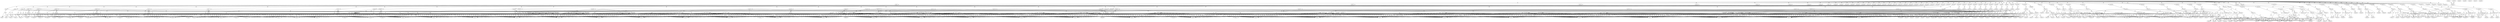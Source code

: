 digraph G {
  Line_0;
  Line_2;
  Line_3;
  Line_4;
  Line_4;
  Line_5;
  Line_6;
  Line_10;
  Line_11;
  Line_12;
  Line_12;
  Line_13;
  Line_14;
  Line_18;
  Line_19;
  Line_20;
  Line_20;
  Line_21;
  Line_22;
  Line_26;
  Line_27;
  Line_28;
  Line_29;
  Line_29;
  Line_30;
  Line_31;
  Line_35;
  Line_36;
  Line_37;
  Line_38;
  Line_38;
  Line_39;
  Line_40;
  Line_44;
  Line_45;
  Line_46;
  Line_47;
  Line_47;
  Line_48;
  Line_49;
  Line_53;
  Line_54;
  Line_55;
  Line_56;
  Line_56;
  Line_57;
  Line_58;
  Line_62;
  Line_63;
  Line_64;
  Line_65;
  Line_65;
  Line_66;
  Line_67;
  Line_71;
  Line_72;
  Line_73;
  Line_74;
  Line_74;
  Line_75;
  Line_76;
  Line_80;
  Line_81;
  Line_82;
  Line_83;
  Line_83;
  Line_84;
  Line_85;
  Line_89;
  Line_90;
  Line_91;
  Line_91;
  Line_92;
  Line_93;
  Line_97;
  Line_98;
  Line_99;
  Line_99;
  Line_100;
  Line_101;
  Line_105;
  Line_106;
  Line_107;
  Line_107;
  Line_108;
  Line_109;
  Line_113;
  Line_114;
  Line_115;
  Line_115;
  Line_116;
  Line_117;
  Line_121;
  Line_122;
  Line_123;
  Line_124;
  Line_125;
  Line_129;
  Line_130;
  Line_131;
  Line_131;
  Line_132;
  Line_133;
  Line_137;
  Line_138;
  Line_139;
  Line_139;
  Line_140;
  Line_141;
  Line_145;
  Line_146;
  Line_147;
  Line_147;
  Line_148;
  Line_149;
  Line_153;
  Line_154;
  Line_155;
  Line_156;
  Line_156;
  Line_157;
  Line_158;
  Line_162;
  Line_163;
  Line_164;
  Line_164;
  Line_165;
  Line_166;
  Line_170;
  Line_171;
  Line_172;
  Line_172;
  Line_173;
  Line_174;
  Line_178;
  Line_179;
  Line_180;
  Line_180;
  Line_181;
  Line_182;
  Line_183;
  Line_187;
  Line_188;
  Line_189;
  Line_189;
  Line_190;
  Line_191;
  Line_195;
  Line_196;
  Line_197;
  Line_197;
  Line_198;
  Line_200;
  Line_204;
  Line_205;
  Line_206;
  Line_206;
  Line_206;
  Line_207;
  Line_208;
  Line_212;
  Line_213;
  Line_214;
  Line_214;
  Line_214;
  Line_215;
  Line_216;
  Line_220;
  Line_221;
  Line_222;
  Line_222;
  Line_223;
  Line_224;
  Line_228;
  Line_229;
  Line_230;
  Line_230;
  Line_230;
  Line_231;
  Line_232;
  Line_236;
  Line_237;
  Line_238;
  Line_238;
  Line_238;
  Line_239;
  Line_241;
  Line_245;
  Line_246;
  Line_247;
  Line_248;
  Line_250;
  Line_254;
  Line_255;
  Line_256;
  Line_257;
  Line_257;
  Line_258;
  Line_260;
  Line_264;
  Line_265;
  Line_266;
  Line_266;
  Line_267;
  Line_267;
  Line_268;
  Line_269;
  Line_273;
  Line_274;
  Line_275;
  Line_275;
  Line_276;
  Line_276;
  Line_277;
  Line_278;
  Line_282;
  Line_283;
  Line_284;
  Line_284;
  Line_285;
  Line_286;
  Line_290;
  Line_291;
  Line_292;
  Line_292;
  Line_293;
  Line_294;
  Line_298;
  Line_299;
  Line_300;
  Line_300;
  Line_301;
  Line_302;
  Line_306;
  Line_307;
  Line_308;
  Line_309;
  Line_311;
  Line_315;
  Line_316;
  Line_317;
  Line_317;
  Line_318;
  Line_319;
  Line_323;
  Line_324;
  Line_325;
  Line_325;
  Line_326;
  Line_327;
  Line_331;
  Line_332;
  Line_333;
  Line_333;
  Line_334;
  Line_335;
  Line_339;
  Line_340;
  Line_341;
  Line_341;
  Line_342;
  Line_343;
  Line_347;
  Line_348;
  Line_349;
  Line_349;
  Line_350;
  Line_351;
  Line_355;
  Line_356;
  Line_357;
  Line_358;
  Line_360;
  Line_361;
  Line_365;
  Line_366;
  Line_367;
  Line_367;
  Line_368;
  Line_372;
  Line_373;
  Line_374;
  Line_374;
  Line_375;
  Line_376;
  Line_377;
  Line_381;
  Line_382;
  Line_383;
  Line_383;
  Line_384;
  Line_388;
  Line_389;
  Line_390;
  Line_391;
  Line_392;
  Line_396;
  Line_397;
  Line_398;
  Line_399;
  Line_400;
  Line_404;
  Line_405;
  Line_406;
  Line_407;
  Line_411;
  Line_412;
  Line_413;
  Line_414;
  Line_414;
  Line_415;
  Line_417;
  Line_421;
  Line_422;
  Line_423;
  Line_423;
  Line_424;
  Line_425;
  Line_429;
  Line_430;
  Line_431;
  Line_431;
  Line_432;
  Line_433;
  Line_437;
  Line_438;
  Line_439;
  Line_439;
  Line_440;
  Line_442;
  Line_446;
  Line_447;
  Line_448;
  Line_448;
  Line_449;
  Line_450;
  Line_454;
  Line_455;
  Line_456;
  Line_456;
  Line_457;
  Line_458;
  Line_462;
  Line_463;
  Line_464;
  Line_465;
  Line_465;
  Line_466;
  Line_470;
  Line_471;
  Line_472;
  Line_473;
  Line_477;
  Line_478;
  Line_479;
  Line_479;
  Line_480;
  Line_481;
  Line_485;
  Line_486;
  Line_487;
  Line_487;
  Line_488;
  Line_489;
  Line_493;
  Line_494;
  Line_495;
  Line_496;
  Line_497;
  Line_501;
  Line_502;
  Line_503;
  Line_504;
  Line_508;
  Line_509;
  Line_510;
  Line_510;
  Line_511;
  Line_512;
  Line_516;
  Line_517;
  Line_518;
  Line_520;
  Line_522;
  Line_526;
  Line_527;
  Line_528;
  Line_528;
  Line_529;
  Line_530;
  Line_534;
  Line_535;
  Line_536;
  Line_536;
  Line_537;
  Line_539;
  Line_543;
  Line_544;
  Line_545;
  Line_545;
  Line_545;
  Line_546;
  Line_547;
  Line_551;
  Line_552;
  Line_553;
  Line_553;
  Line_554;
  Line_555;
  Line_559;
  Line_560;
  Line_561;
  Line_561;
  Line_562;
  Line_563;
  Line_567;
  Line_568;
  Line_569;
  Line_569;
  Line_569;
  Line_570;
  Line_571;
  Line_575;
  Line_576;
  Line_577;
  Line_578;
  Line_578;
  Line_579;
  Line_580;
  Line_584;
  Line_585;
  Line_586;
  Line_586;
  Line_587;
  Line_589;
  Line_593;
  Line_594;
  Line_595;
  Line_595;
  Line_595;
  Line_596;
  Line_597;
  Line_601;
  Line_602;
  Line_603;
  Line_604;
  Line_604;
  Line_605;
  Line_606;
  Line_610;
  Line_611;
  Line_612;
  Line_612;
  Line_612;
  Line_613;
  Line_614;
  Line_618;
  Line_619;
  Line_620;
  Line_620;
  Line_621;
  Line_622;
  Line_626;
  Line_627;
  Line_628;
  Line_629;
  Line_630;
  Line_634;
  Line_635;
  Line_636;
  Line_636;
  Line_637;
  Line_639;
  Line_643;
  Line_644;
  Line_645;
  Line_645;
  Line_646;
  Line_647;
  Line_651;
  Line_652;
  Line_653;
  Line_653;
  Line_654;
  Line_655;
  Line_659;
  Line_660;
  Line_661;
  Line_661;
  Line_662;
  Line_663;
  Line_664;
  Line_664;
  Line_665;
  Line_669;
  Line_670;
  Line_671;
  Line_672;
  Line_673;
  Line_673;
  Line_674;
  Line_675;
  Line_679;
  Line_680;
  Line_681;
  Line_681;
  Line_682;
  Line_686;
  Line_687;
  Line_0 -> Line_2 [ label="CD" ];
  Line_2 -> Line_3 [ label="CD" ];
  Line_3 -> Line_4 [ label="CD" ];
  Line_4 -> Line_4 [ label="CD" ];
  Line_3 -> Line_5 [ label="CD" ];
  Line_4 -> Line_5 [ label="FD" ];
  Line_3 -> Line_6 [ label="CD" ];
  Line_4 -> Line_6 [ label="FD" ];
  Line_0 -> Line_10 [ label="CD" ];
  Line_10 -> Line_11 [ label="CD" ];
  Line_11 -> Line_12 [ label="CD" ];
  Line_12 -> Line_12 [ label="CD" ];
  Line_11 -> Line_13 [ label="CD" ];
  Line_12 -> Line_13 [ label="FD" ];
  Line_4 -> Line_13 [ label="FD" ];
  Line_11 -> Line_14 [ label="CD" ];
  Line_12 -> Line_14 [ label="FD" ];
  Line_0 -> Line_18 [ label="CD" ];
  Line_18 -> Line_19 [ label="CD" ];
  Line_19 -> Line_20 [ label="CD" ];
  Line_20 -> Line_20 [ label="CD" ];
  Line_19 -> Line_21 [ label="CD" ];
  Line_20 -> Line_21 [ label="FD" ];
  Line_12 -> Line_21 [ label="FD" ];
  Line_4 -> Line_21 [ label="FD" ];
  Line_19 -> Line_22 [ label="CD" ];
  Line_20 -> Line_22 [ label="FD" ];
  Line_0 -> Line_26 [ label="CD" ];
  Line_26 -> Line_27 [ label="CD" ];
  Line_27 -> Line_28 [ label="CD" ];
  Line_27 -> Line_29 [ label="CD" ];
  Line_29 -> Line_29 [ label="CD" ];
  Line_27 -> Line_30 [ label="CD" ];
  Line_29 -> Line_30 [ label="FD" ];
  Line_20 -> Line_30 [ label="FD" ];
  Line_12 -> Line_30 [ label="FD" ];
  Line_4 -> Line_30 [ label="FD" ];
  Line_27 -> Line_31 [ label="CD" ];
  Line_29 -> Line_31 [ label="FD" ];
  Line_0 -> Line_35 [ label="CD" ];
  Line_35 -> Line_36 [ label="CD" ];
  Line_36 -> Line_37 [ label="CD" ];
  Line_36 -> Line_38 [ label="CD" ];
  Line_38 -> Line_38 [ label="CD" ];
  Line_36 -> Line_39 [ label="CD" ];
  Line_38 -> Line_39 [ label="FD" ];
  Line_29 -> Line_39 [ label="FD" ];
  Line_20 -> Line_39 [ label="FD" ];
  Line_12 -> Line_39 [ label="FD" ];
  Line_4 -> Line_39 [ label="FD" ];
  Line_36 -> Line_40 [ label="CD" ];
  Line_38 -> Line_40 [ label="FD" ];
  Line_0 -> Line_44 [ label="CD" ];
  Line_44 -> Line_45 [ label="CD" ];
  Line_45 -> Line_46 [ label="CD" ];
  Line_45 -> Line_47 [ label="CD" ];
  Line_47 -> Line_47 [ label="CD" ];
  Line_45 -> Line_48 [ label="CD" ];
  Line_47 -> Line_48 [ label="FD" ];
  Line_38 -> Line_48 [ label="FD" ];
  Line_29 -> Line_48 [ label="FD" ];
  Line_20 -> Line_48 [ label="FD" ];
  Line_12 -> Line_48 [ label="FD" ];
  Line_4 -> Line_48 [ label="FD" ];
  Line_45 -> Line_49 [ label="CD" ];
  Line_47 -> Line_49 [ label="FD" ];
  Line_0 -> Line_53 [ label="CD" ];
  Line_53 -> Line_54 [ label="CD" ];
  Line_54 -> Line_55 [ label="CD" ];
  Line_54 -> Line_56 [ label="CD" ];
  Line_56 -> Line_56 [ label="CD" ];
  Line_54 -> Line_57 [ label="CD" ];
  Line_56 -> Line_57 [ label="FD" ];
  Line_47 -> Line_57 [ label="FD" ];
  Line_38 -> Line_57 [ label="FD" ];
  Line_29 -> Line_57 [ label="FD" ];
  Line_20 -> Line_57 [ label="FD" ];
  Line_12 -> Line_57 [ label="FD" ];
  Line_4 -> Line_57 [ label="FD" ];
  Line_54 -> Line_58 [ label="CD" ];
  Line_56 -> Line_58 [ label="FD" ];
  Line_0 -> Line_62 [ label="CD" ];
  Line_62 -> Line_63 [ label="CD" ];
  Line_63 -> Line_64 [ label="CD" ];
  Line_63 -> Line_65 [ label="CD" ];
  Line_65 -> Line_65 [ label="CD" ];
  Line_63 -> Line_66 [ label="CD" ];
  Line_65 -> Line_66 [ label="FD" ];
  Line_56 -> Line_66 [ label="FD" ];
  Line_47 -> Line_66 [ label="FD" ];
  Line_38 -> Line_66 [ label="FD" ];
  Line_29 -> Line_66 [ label="FD" ];
  Line_20 -> Line_66 [ label="FD" ];
  Line_12 -> Line_66 [ label="FD" ];
  Line_4 -> Line_66 [ label="FD" ];
  Line_63 -> Line_67 [ label="CD" ];
  Line_65 -> Line_67 [ label="FD" ];
  Line_0 -> Line_71 [ label="CD" ];
  Line_71 -> Line_72 [ label="CD" ];
  Line_72 -> Line_73 [ label="CD" ];
  Line_72 -> Line_74 [ label="CD" ];
  Line_74 -> Line_74 [ label="CD" ];
  Line_72 -> Line_75 [ label="CD" ];
  Line_74 -> Line_75 [ label="FD" ];
  Line_65 -> Line_75 [ label="FD" ];
  Line_56 -> Line_75 [ label="FD" ];
  Line_47 -> Line_75 [ label="FD" ];
  Line_38 -> Line_75 [ label="FD" ];
  Line_29 -> Line_75 [ label="FD" ];
  Line_20 -> Line_75 [ label="FD" ];
  Line_12 -> Line_75 [ label="FD" ];
  Line_4 -> Line_75 [ label="FD" ];
  Line_72 -> Line_76 [ label="CD" ];
  Line_74 -> Line_76 [ label="FD" ];
  Line_0 -> Line_80 [ label="CD" ];
  Line_80 -> Line_81 [ label="CD" ];
  Line_81 -> Line_82 [ label="CD" ];
  Line_81 -> Line_83 [ label="CD" ];
  Line_83 -> Line_83 [ label="CD" ];
  Line_81 -> Line_84 [ label="CD" ];
  Line_83 -> Line_84 [ label="FD" ];
  Line_74 -> Line_84 [ label="FD" ];
  Line_65 -> Line_84 [ label="FD" ];
  Line_56 -> Line_84 [ label="FD" ];
  Line_47 -> Line_84 [ label="FD" ];
  Line_38 -> Line_84 [ label="FD" ];
  Line_29 -> Line_84 [ label="FD" ];
  Line_20 -> Line_84 [ label="FD" ];
  Line_12 -> Line_84 [ label="FD" ];
  Line_4 -> Line_84 [ label="FD" ];
  Line_81 -> Line_85 [ label="CD" ];
  Line_83 -> Line_85 [ label="FD" ];
  Line_0 -> Line_89 [ label="CD" ];
  Line_89 -> Line_90 [ label="CD" ];
  Line_90 -> Line_91 [ label="CD" ];
  Line_91 -> Line_91 [ label="CD" ];
  Line_90 -> Line_92 [ label="CD" ];
  Line_91 -> Line_92 [ label="FD" ];
  Line_83 -> Line_92 [ label="FD" ];
  Line_74 -> Line_92 [ label="FD" ];
  Line_65 -> Line_92 [ label="FD" ];
  Line_56 -> Line_92 [ label="FD" ];
  Line_47 -> Line_92 [ label="FD" ];
  Line_38 -> Line_92 [ label="FD" ];
  Line_29 -> Line_92 [ label="FD" ];
  Line_20 -> Line_92 [ label="FD" ];
  Line_12 -> Line_92 [ label="FD" ];
  Line_4 -> Line_92 [ label="FD" ];
  Line_90 -> Line_93 [ label="CD" ];
  Line_91 -> Line_93 [ label="FD" ];
  Line_0 -> Line_97 [ label="CD" ];
  Line_97 -> Line_98 [ label="CD" ];
  Line_98 -> Line_99 [ label="CD" ];
  Line_99 -> Line_99 [ label="CD" ];
  Line_98 -> Line_100 [ label="CD" ];
  Line_99 -> Line_100 [ label="FD" ];
  Line_91 -> Line_100 [ label="FD" ];
  Line_83 -> Line_100 [ label="FD" ];
  Line_74 -> Line_100 [ label="FD" ];
  Line_65 -> Line_100 [ label="FD" ];
  Line_56 -> Line_100 [ label="FD" ];
  Line_47 -> Line_100 [ label="FD" ];
  Line_38 -> Line_100 [ label="FD" ];
  Line_29 -> Line_100 [ label="FD" ];
  Line_20 -> Line_100 [ label="FD" ];
  Line_12 -> Line_100 [ label="FD" ];
  Line_4 -> Line_100 [ label="FD" ];
  Line_98 -> Line_101 [ label="CD" ];
  Line_99 -> Line_101 [ label="FD" ];
  Line_0 -> Line_105 [ label="CD" ];
  Line_105 -> Line_106 [ label="CD" ];
  Line_106 -> Line_107 [ label="CD" ];
  Line_107 -> Line_107 [ label="CD" ];
  Line_106 -> Line_108 [ label="CD" ];
  Line_107 -> Line_108 [ label="FD" ];
  Line_99 -> Line_108 [ label="FD" ];
  Line_91 -> Line_108 [ label="FD" ];
  Line_83 -> Line_108 [ label="FD" ];
  Line_74 -> Line_108 [ label="FD" ];
  Line_65 -> Line_108 [ label="FD" ];
  Line_56 -> Line_108 [ label="FD" ];
  Line_47 -> Line_108 [ label="FD" ];
  Line_38 -> Line_108 [ label="FD" ];
  Line_29 -> Line_108 [ label="FD" ];
  Line_20 -> Line_108 [ label="FD" ];
  Line_12 -> Line_108 [ label="FD" ];
  Line_4 -> Line_108 [ label="FD" ];
  Line_106 -> Line_109 [ label="CD" ];
  Line_107 -> Line_109 [ label="FD" ];
  Line_0 -> Line_113 [ label="CD" ];
  Line_113 -> Line_114 [ label="CD" ];
  Line_114 -> Line_115 [ label="CD" ];
  Line_115 -> Line_115 [ label="CD" ];
  Line_114 -> Line_116 [ label="CD" ];
  Line_115 -> Line_116 [ label="FD" ];
  Line_107 -> Line_116 [ label="FD" ];
  Line_99 -> Line_116 [ label="FD" ];
  Line_91 -> Line_116 [ label="FD" ];
  Line_83 -> Line_116 [ label="FD" ];
  Line_74 -> Line_116 [ label="FD" ];
  Line_65 -> Line_116 [ label="FD" ];
  Line_56 -> Line_116 [ label="FD" ];
  Line_47 -> Line_116 [ label="FD" ];
  Line_38 -> Line_116 [ label="FD" ];
  Line_29 -> Line_116 [ label="FD" ];
  Line_20 -> Line_116 [ label="FD" ];
  Line_114 -> Line_117 [ label="CD" ];
  Line_115 -> Line_117 [ label="FD" ];
  Line_0 -> Line_121 [ label="CD" ];
  Line_121 -> Line_122 [ label="CD" ];
  Line_122 -> Line_123 [ label="CD" ];
  Line_122 -> Line_124 [ label="CD" ];
  Line_122 -> Line_125 [ label="CD" ];
  Line_0 -> Line_129 [ label="CD" ];
  Line_129 -> Line_130 [ label="CD" ];
  Line_130 -> Line_131 [ label="CD" ];
  Line_131 -> Line_131 [ label="CD" ];
  Line_130 -> Line_132 [ label="CD" ];
  Line_131 -> Line_132 [ label="FD" ];
  Line_130 -> Line_133 [ label="CD" ];
  Line_131 -> Line_133 [ label="FD" ];
  Line_0 -> Line_137 [ label="CD" ];
  Line_137 -> Line_138 [ label="CD" ];
  Line_138 -> Line_139 [ label="CD" ];
  Line_139 -> Line_139 [ label="CD" ];
  Line_138 -> Line_140 [ label="CD" ];
  Line_139 -> Line_140 [ label="FD" ];
  Line_115 -> Line_140 [ label="FD" ];
  Line_107 -> Line_140 [ label="FD" ];
  Line_99 -> Line_140 [ label="FD" ];
  Line_91 -> Line_140 [ label="FD" ];
  Line_83 -> Line_140 [ label="FD" ];
  Line_74 -> Line_140 [ label="FD" ];
  Line_65 -> Line_140 [ label="FD" ];
  Line_56 -> Line_140 [ label="FD" ];
  Line_47 -> Line_140 [ label="FD" ];
  Line_38 -> Line_140 [ label="FD" ];
  Line_29 -> Line_140 [ label="FD" ];
  Line_20 -> Line_140 [ label="FD" ];
  Line_12 -> Line_140 [ label="FD" ];
  Line_4 -> Line_140 [ label="FD" ];
  Line_138 -> Line_141 [ label="CD" ];
  Line_139 -> Line_141 [ label="FD" ];
  Line_0 -> Line_145 [ label="CD" ];
  Line_145 -> Line_146 [ label="CD" ];
  Line_146 -> Line_147 [ label="CD" ];
  Line_147 -> Line_147 [ label="CD" ];
  Line_146 -> Line_148 [ label="CD" ];
  Line_147 -> Line_148 [ label="FD" ];
  Line_146 -> Line_149 [ label="CD" ];
  Line_147 -> Line_149 [ label="FD" ];
  Line_0 -> Line_153 [ label="CD" ];
  Line_153 -> Line_154 [ label="CD" ];
  Line_154 -> Line_155 [ label="CD" ];
  Line_154 -> Line_156 [ label="CD" ];
  Line_156 -> Line_156 [ label="CD" ];
  Line_154 -> Line_157 [ label="CD" ];
  Line_156 -> Line_157 [ label="FD" ];
  Line_139 -> Line_157 [ label="FD" ];
  Line_115 -> Line_157 [ label="FD" ];
  Line_107 -> Line_157 [ label="FD" ];
  Line_99 -> Line_157 [ label="FD" ];
  Line_91 -> Line_157 [ label="FD" ];
  Line_83 -> Line_157 [ label="FD" ];
  Line_74 -> Line_157 [ label="FD" ];
  Line_65 -> Line_157 [ label="FD" ];
  Line_56 -> Line_157 [ label="FD" ];
  Line_47 -> Line_157 [ label="FD" ];
  Line_38 -> Line_157 [ label="FD" ];
  Line_29 -> Line_157 [ label="FD" ];
  Line_20 -> Line_157 [ label="FD" ];
  Line_12 -> Line_157 [ label="FD" ];
  Line_4 -> Line_157 [ label="FD" ];
  Line_154 -> Line_158 [ label="CD" ];
  Line_156 -> Line_158 [ label="FD" ];
  Line_0 -> Line_162 [ label="CD" ];
  Line_162 -> Line_163 [ label="CD" ];
  Line_163 -> Line_164 [ label="CD" ];
  Line_164 -> Line_164 [ label="CD" ];
  Line_163 -> Line_165 [ label="CD" ];
  Line_164 -> Line_165 [ label="FD" ];
  Line_147 -> Line_165 [ label="FD" ];
  Line_163 -> Line_166 [ label="CD" ];
  Line_164 -> Line_166 [ label="FD" ];
  Line_0 -> Line_170 [ label="CD" ];
  Line_170 -> Line_171 [ label="CD" ];
  Line_171 -> Line_172 [ label="CD" ];
  Line_172 -> Line_172 [ label="CD" ];
  Line_171 -> Line_173 [ label="CD" ];
  Line_172 -> Line_173 [ label="FD" ];
  Line_164 -> Line_173 [ label="FD" ];
  Line_171 -> Line_174 [ label="CD" ];
  Line_172 -> Line_174 [ label="FD" ];
  Line_0 -> Line_178 [ label="CD" ];
  Line_178 -> Line_179 [ label="CD" ];
  Line_179 -> Line_180 [ label="CD" ];
  Line_180 -> Line_180 [ label="CD" ];
  Line_179 -> Line_181 [ label="CD" ];
  Line_180 -> Line_181 [ label="FD" ];
  Line_131 -> Line_181 [ label="FD" ];
  Line_179 -> Line_182 [ label="CD" ];
  Line_180 -> Line_182 [ label="FD" ];
  Line_131 -> Line_182 [ label="FD" ];
  Line_179 -> Line_183 [ label="CD" ];
  Line_180 -> Line_183 [ label="FD" ];
  Line_0 -> Line_187 [ label="CD" ];
  Line_187 -> Line_188 [ label="CD" ];
  Line_188 -> Line_189 [ label="CD" ];
  Line_189 -> Line_189 [ label="CD" ];
  Line_188 -> Line_190 [ label="CD" ];
  Line_189 -> Line_190 [ label="FD" ];
  Line_188 -> Line_191 [ label="CD" ];
  Line_189 -> Line_191 [ label="FD" ];
  Line_0 -> Line_195 [ label="CD" ];
  Line_195 -> Line_196 [ label="CD" ];
  Line_196 -> Line_197 [ label="CD" ];
  Line_197 -> Line_197 [ label="CD" ];
  Line_196 -> Line_198 [ label="CD" ];
  Line_197 -> Line_198 [ label="FD" ];
  Line_189 -> Line_198 [ label="FD" ];
  Line_196 -> Line_200 [ label="CD" ];
  Line_197 -> Line_200 [ label="FD" ];
  Line_0 -> Line_204 [ label="CD" ];
  Line_204 -> Line_205 [ label="CD" ];
  Line_205 -> Line_206 [ label="CD" ];
  Line_206 -> Line_206 [ label="CD" ];
  Line_205 -> Line_207 [ label="CD" ];
  Line_206 -> Line_207 [ label="FD" ];
  Line_180 -> Line_207 [ label="FD" ];
  Line_131 -> Line_207 [ label="FD" ];
  Line_205 -> Line_208 [ label="CD" ];
  Line_206 -> Line_208 [ label="FD" ];
  Line_0 -> Line_212 [ label="CD" ];
  Line_212 -> Line_213 [ label="CD" ];
  Line_213 -> Line_214 [ label="CD" ];
  Line_214 -> Line_214 [ label="CD" ];
  Line_213 -> Line_215 [ label="CD" ];
  Line_214 -> Line_215 [ label="FD" ];
  Line_206 -> Line_215 [ label="FD" ];
  Line_180 -> Line_215 [ label="FD" ];
  Line_131 -> Line_215 [ label="FD" ];
  Line_213 -> Line_216 [ label="CD" ];
  Line_214 -> Line_216 [ label="FD" ];
  Line_0 -> Line_220 [ label="CD" ];
  Line_220 -> Line_221 [ label="CD" ];
  Line_221 -> Line_222 [ label="CD" ];
  Line_222 -> Line_222 [ label="CD" ];
  Line_221 -> Line_223 [ label="CD" ];
  Line_222 -> Line_223 [ label="FD" ];
  Line_156 -> Line_223 [ label="FD" ];
  Line_139 -> Line_223 [ label="FD" ];
  Line_115 -> Line_223 [ label="FD" ];
  Line_107 -> Line_223 [ label="FD" ];
  Line_99 -> Line_223 [ label="FD" ];
  Line_91 -> Line_223 [ label="FD" ];
  Line_83 -> Line_223 [ label="FD" ];
  Line_74 -> Line_223 [ label="FD" ];
  Line_65 -> Line_223 [ label="FD" ];
  Line_56 -> Line_223 [ label="FD" ];
  Line_47 -> Line_223 [ label="FD" ];
  Line_38 -> Line_223 [ label="FD" ];
  Line_29 -> Line_223 [ label="FD" ];
  Line_20 -> Line_223 [ label="FD" ];
  Line_12 -> Line_223 [ label="FD" ];
  Line_4 -> Line_223 [ label="FD" ];
  Line_221 -> Line_224 [ label="CD" ];
  Line_222 -> Line_224 [ label="FD" ];
  Line_0 -> Line_228 [ label="CD" ];
  Line_228 -> Line_229 [ label="CD" ];
  Line_229 -> Line_230 [ label="CD" ];
  Line_230 -> Line_230 [ label="CD" ];
  Line_229 -> Line_231 [ label="CD" ];
  Line_230 -> Line_231 [ label="FD" ];
  Line_172 -> Line_231 [ label="FD" ];
  Line_164 -> Line_231 [ label="FD" ];
  Line_147 -> Line_231 [ label="FD" ];
  Line_229 -> Line_232 [ label="CD" ];
  Line_230 -> Line_232 [ label="FD" ];
  Line_0 -> Line_236 [ label="CD" ];
  Line_236 -> Line_237 [ label="CD" ];
  Line_237 -> Line_238 [ label="CD" ];
  Line_238 -> Line_238 [ label="CD" ];
  Line_238 -> Line_238 [ label="CD" ];
  Line_238 -> Line_238 [ label="CD" ];
  Line_238 -> Line_238 [ label="FD" ];
  Line_238 -> Line_239 [ label="CD" ];
  Line_222 -> Line_239 [ label="FD" ];
  Line_156 -> Line_239 [ label="FD" ];
  Line_139 -> Line_239 [ label="FD" ];
  Line_115 -> Line_239 [ label="FD" ];
  Line_107 -> Line_239 [ label="FD" ];
  Line_99 -> Line_239 [ label="FD" ];
  Line_91 -> Line_239 [ label="FD" ];
  Line_83 -> Line_239 [ label="FD" ];
  Line_74 -> Line_239 [ label="FD" ];
  Line_65 -> Line_239 [ label="FD" ];
  Line_56 -> Line_239 [ label="FD" ];
  Line_47 -> Line_239 [ label="FD" ];
  Line_38 -> Line_239 [ label="FD" ];
  Line_29 -> Line_239 [ label="FD" ];
  Line_20 -> Line_239 [ label="FD" ];
  Line_12 -> Line_239 [ label="FD" ];
  Line_4 -> Line_239 [ label="FD" ];
  Line_237 -> Line_241 [ label="CD" ];
  Line_0 -> Line_245 [ label="CD" ];
  Line_245 -> Line_246 [ label="CD" ];
  Line_230 -> Line_248 [ label="FD" ];
  Line_172 -> Line_248 [ label="FD" ];
  Line_164 -> Line_248 [ label="FD" ];
  Line_147 -> Line_248 [ label="FD" ];
  Line_246 -> Line_250 [ label="CD" ];
  Line_0 -> Line_254 [ label="CD" ];
  Line_254 -> Line_255 [ label="CD" ];
  Line_256 -> Line_257 [ label="FD" ];
  Line_247 -> Line_257 [ label="FD" ];
  Line_230 -> Line_258 [ label="FD" ];
  Line_172 -> Line_258 [ label="FD" ];
  Line_164 -> Line_258 [ label="FD" ];
  Line_147 -> Line_258 [ label="FD" ];
  Line_255 -> Line_260 [ label="CD" ];
  Line_0 -> Line_264 [ label="CD" ];
  Line_264 -> Line_265 [ label="CD" ];
  Line_265 -> Line_266 [ label="CD" ];
  Line_266 -> Line_266 [ label="CD" ];
  Line_265 -> Line_267 [ label="CD" ];
  Line_267 -> Line_267 [ label="CD" ];
  Line_266 -> Line_267 [ label="FD" ];
  Line_265 -> Line_268 [ label="CD" ];
  Line_267 -> Line_268 [ label="FD" ];
  Line_230 -> Line_268 [ label="FD" ];
  Line_172 -> Line_268 [ label="FD" ];
  Line_164 -> Line_268 [ label="FD" ];
  Line_147 -> Line_268 [ label="FD" ];
  Line_265 -> Line_269 [ label="CD" ];
  Line_267 -> Line_269 [ label="FD" ];
  Line_0 -> Line_273 [ label="CD" ];
  Line_273 -> Line_274 [ label="CD" ];
  Line_274 -> Line_275 [ label="CD" ];
  Line_275 -> Line_275 [ label="CD" ];
  Line_274 -> Line_276 [ label="CD" ];
  Line_276 -> Line_276 [ label="CD" ];
  Line_275 -> Line_276 [ label="FD" ];
  Line_274 -> Line_277 [ label="CD" ];
  Line_276 -> Line_277 [ label="FD" ];
  Line_267 -> Line_277 [ label="FD" ];
  Line_230 -> Line_277 [ label="FD" ];
  Line_172 -> Line_277 [ label="FD" ];
  Line_164 -> Line_277 [ label="FD" ];
  Line_147 -> Line_277 [ label="FD" ];
  Line_274 -> Line_278 [ label="CD" ];
  Line_276 -> Line_278 [ label="FD" ];
  Line_0 -> Line_282 [ label="CD" ];
  Line_282 -> Line_283 [ label="CD" ];
  Line_283 -> Line_284 [ label="CD" ];
  Line_284 -> Line_284 [ label="CD" ];
  Line_283 -> Line_285 [ label="CD" ];
  Line_284 -> Line_285 [ label="FD" ];
  Line_222 -> Line_285 [ label="FD" ];
  Line_156 -> Line_285 [ label="FD" ];
  Line_139 -> Line_285 [ label="FD" ];
  Line_115 -> Line_285 [ label="FD" ];
  Line_107 -> Line_285 [ label="FD" ];
  Line_99 -> Line_285 [ label="FD" ];
  Line_91 -> Line_285 [ label="FD" ];
  Line_83 -> Line_285 [ label="FD" ];
  Line_74 -> Line_285 [ label="FD" ];
  Line_65 -> Line_285 [ label="FD" ];
  Line_56 -> Line_285 [ label="FD" ];
  Line_47 -> Line_285 [ label="FD" ];
  Line_38 -> Line_285 [ label="FD" ];
  Line_29 -> Line_285 [ label="FD" ];
  Line_20 -> Line_285 [ label="FD" ];
  Line_12 -> Line_285 [ label="FD" ];
  Line_4 -> Line_285 [ label="FD" ];
  Line_283 -> Line_286 [ label="CD" ];
  Line_284 -> Line_286 [ label="FD" ];
  Line_0 -> Line_290 [ label="CD" ];
  Line_290 -> Line_291 [ label="CD" ];
  Line_291 -> Line_292 [ label="CD" ];
  Line_292 -> Line_292 [ label="CD" ];
  Line_291 -> Line_293 [ label="CD" ];
  Line_292 -> Line_293 [ label="FD" ];
  Line_284 -> Line_293 [ label="FD" ];
  Line_222 -> Line_293 [ label="FD" ];
  Line_156 -> Line_293 [ label="FD" ];
  Line_139 -> Line_293 [ label="FD" ];
  Line_115 -> Line_293 [ label="FD" ];
  Line_107 -> Line_293 [ label="FD" ];
  Line_99 -> Line_293 [ label="FD" ];
  Line_91 -> Line_293 [ label="FD" ];
  Line_83 -> Line_293 [ label="FD" ];
  Line_74 -> Line_293 [ label="FD" ];
  Line_65 -> Line_293 [ label="FD" ];
  Line_56 -> Line_293 [ label="FD" ];
  Line_47 -> Line_293 [ label="FD" ];
  Line_38 -> Line_293 [ label="FD" ];
  Line_29 -> Line_293 [ label="FD" ];
  Line_20 -> Line_293 [ label="FD" ];
  Line_12 -> Line_293 [ label="FD" ];
  Line_4 -> Line_293 [ label="FD" ];
  Line_291 -> Line_294 [ label="CD" ];
  Line_292 -> Line_294 [ label="FD" ];
  Line_0 -> Line_298 [ label="CD" ];
  Line_298 -> Line_299 [ label="CD" ];
  Line_299 -> Line_300 [ label="CD" ];
  Line_300 -> Line_300 [ label="CD" ];
  Line_299 -> Line_301 [ label="CD" ];
  Line_300 -> Line_301 [ label="FD" ];
  Line_214 -> Line_301 [ label="FD" ];
  Line_206 -> Line_301 [ label="FD" ];
  Line_180 -> Line_301 [ label="FD" ];
  Line_131 -> Line_301 [ label="FD" ];
  Line_299 -> Line_302 [ label="CD" ];
  Line_300 -> Line_302 [ label="FD" ];
  Line_0 -> Line_306 [ label="CD" ];
  Line_306 -> Line_307 [ label="CD" ];
  Line_307 -> Line_308 [ label="CD" ];
  Line_308 -> Line_309 [ label="CD" ];
  Line_276 -> Line_309 [ label="FD" ];
  Line_267 -> Line_309 [ label="FD" ];
  Line_230 -> Line_309 [ label="FD" ];
  Line_172 -> Line_309 [ label="FD" ];
  Line_164 -> Line_309 [ label="FD" ];
  Line_147 -> Line_309 [ label="FD" ];
  Line_307 -> Line_311 [ label="CD" ];
  Line_0 -> Line_315 [ label="CD" ];
  Line_315 -> Line_316 [ label="CD" ];
  Line_316 -> Line_317 [ label="CD" ];
  Line_317 -> Line_317 [ label="CD" ];
  Line_316 -> Line_318 [ label="CD" ];
  Line_317 -> Line_318 [ label="FD" ];
  Line_300 -> Line_318 [ label="FD" ];
  Line_214 -> Line_318 [ label="FD" ];
  Line_206 -> Line_318 [ label="FD" ];
  Line_180 -> Line_318 [ label="FD" ];
  Line_131 -> Line_318 [ label="FD" ];
  Line_316 -> Line_319 [ label="CD" ];
  Line_317 -> Line_319 [ label="FD" ];
  Line_0 -> Line_323 [ label="CD" ];
  Line_323 -> Line_324 [ label="CD" ];
  Line_324 -> Line_325 [ label="CD" ];
  Line_325 -> Line_325 [ label="CD" ];
  Line_324 -> Line_326 [ label="CD" ];
  Line_325 -> Line_326 [ label="FD" ];
  Line_317 -> Line_326 [ label="FD" ];
  Line_300 -> Line_326 [ label="FD" ];
  Line_214 -> Line_326 [ label="FD" ];
  Line_206 -> Line_326 [ label="FD" ];
  Line_180 -> Line_326 [ label="FD" ];
  Line_131 -> Line_326 [ label="FD" ];
  Line_324 -> Line_327 [ label="CD" ];
  Line_325 -> Line_327 [ label="FD" ];
  Line_0 -> Line_331 [ label="CD" ];
  Line_331 -> Line_332 [ label="CD" ];
  Line_332 -> Line_333 [ label="CD" ];
  Line_333 -> Line_333 [ label="CD" ];
  Line_332 -> Line_334 [ label="CD" ];
  Line_333 -> Line_334 [ label="FD" ];
  Line_292 -> Line_334 [ label="FD" ];
  Line_284 -> Line_334 [ label="FD" ];
  Line_222 -> Line_334 [ label="FD" ];
  Line_156 -> Line_334 [ label="FD" ];
  Line_139 -> Line_334 [ label="FD" ];
  Line_115 -> Line_334 [ label="FD" ];
  Line_107 -> Line_334 [ label="FD" ];
  Line_99 -> Line_334 [ label="FD" ];
  Line_91 -> Line_334 [ label="FD" ];
  Line_83 -> Line_334 [ label="FD" ];
  Line_74 -> Line_334 [ label="FD" ];
  Line_65 -> Line_334 [ label="FD" ];
  Line_56 -> Line_334 [ label="FD" ];
  Line_47 -> Line_334 [ label="FD" ];
  Line_38 -> Line_334 [ label="FD" ];
  Line_29 -> Line_334 [ label="FD" ];
  Line_20 -> Line_334 [ label="FD" ];
  Line_12 -> Line_334 [ label="FD" ];
  Line_4 -> Line_334 [ label="FD" ];
  Line_332 -> Line_335 [ label="CD" ];
  Line_333 -> Line_335 [ label="FD" ];
  Line_0 -> Line_339 [ label="CD" ];
  Line_339 -> Line_340 [ label="CD" ];
  Line_340 -> Line_341 [ label="CD" ];
  Line_341 -> Line_341 [ label="CD" ];
  Line_340 -> Line_342 [ label="CD" ];
  Line_341 -> Line_342 [ label="FD" ];
  Line_340 -> Line_343 [ label="CD" ];
  Line_341 -> Line_343 [ label="FD" ];
  Line_0 -> Line_347 [ label="CD" ];
  Line_347 -> Line_348 [ label="CD" ];
  Line_348 -> Line_349 [ label="CD" ];
  Line_349 -> Line_349 [ label="CD" ];
  Line_348 -> Line_350 [ label="CD" ];
  Line_349 -> Line_350 [ label="FD" ];
  Line_325 -> Line_350 [ label="FD" ];
  Line_317 -> Line_350 [ label="FD" ];
  Line_300 -> Line_350 [ label="FD" ];
  Line_214 -> Line_350 [ label="FD" ];
  Line_206 -> Line_350 [ label="FD" ];
  Line_180 -> Line_350 [ label="FD" ];
  Line_131 -> Line_350 [ label="FD" ];
  Line_348 -> Line_351 [ label="CD" ];
  Line_349 -> Line_351 [ label="FD" ];
  Line_0 -> Line_355 [ label="CD" ];
  Line_355 -> Line_356 [ label="CD" ];
  Line_356 -> Line_357 [ label="CD" ];
  Line_357 -> Line_358 [ label="CD" ];
  Line_356 -> Line_360 [ label="CD" ];
  Line_333 -> Line_360 [ label="FD" ];
  Line_292 -> Line_360 [ label="FD" ];
  Line_284 -> Line_360 [ label="FD" ];
  Line_222 -> Line_360 [ label="FD" ];
  Line_156 -> Line_360 [ label="FD" ];
  Line_139 -> Line_360 [ label="FD" ];
  Line_356 -> Line_361 [ label="CD" ];
  Line_0 -> Line_365 [ label="CD" ];
  Line_365 -> Line_366 [ label="CD" ];
  Line_366 -> Line_367 [ label="CD" ];
  Line_333 -> Line_367 [ label="FD" ];
  Line_292 -> Line_367 [ label="FD" ];
  Line_284 -> Line_367 [ label="FD" ];
  Line_222 -> Line_367 [ label="FD" ];
  Line_156 -> Line_367 [ label="FD" ];
  Line_139 -> Line_367 [ label="FD" ];
  Line_115 -> Line_367 [ label="FD" ];
  Line_107 -> Line_367 [ label="FD" ];
  Line_99 -> Line_367 [ label="FD" ];
  Line_91 -> Line_367 [ label="FD" ];
  Line_83 -> Line_367 [ label="FD" ];
  Line_74 -> Line_367 [ label="FD" ];
  Line_65 -> Line_367 [ label="FD" ];
  Line_56 -> Line_367 [ label="FD" ];
  Line_47 -> Line_367 [ label="FD" ];
  Line_38 -> Line_367 [ label="FD" ];
  Line_29 -> Line_367 [ label="FD" ];
  Line_20 -> Line_367 [ label="FD" ];
  Line_12 -> Line_367 [ label="FD" ];
  Line_4 -> Line_367 [ label="FD" ];
  Line_366 -> Line_368 [ label="CD" ];
  Line_0 -> Line_372 [ label="CD" ];
  Line_372 -> Line_373 [ label="CD" ];
  Line_373 -> Line_374 [ label="CD" ];
  Line_374 -> Line_374 [ label="CD" ];
  Line_373 -> Line_375 [ label="CD" ];
  Line_374 -> Line_375 [ label="FD" ];
  Line_333 -> Line_375 [ label="FD" ];
  Line_292 -> Line_375 [ label="FD" ];
  Line_284 -> Line_375 [ label="FD" ];
  Line_222 -> Line_375 [ label="FD" ];
  Line_156 -> Line_375 [ label="FD" ];
  Line_139 -> Line_375 [ label="FD" ];
  Line_115 -> Line_375 [ label="FD" ];
  Line_107 -> Line_375 [ label="FD" ];
  Line_99 -> Line_375 [ label="FD" ];
  Line_91 -> Line_375 [ label="FD" ];
  Line_83 -> Line_375 [ label="FD" ];
  Line_74 -> Line_375 [ label="FD" ];
  Line_65 -> Line_375 [ label="FD" ];
  Line_56 -> Line_375 [ label="FD" ];
  Line_47 -> Line_375 [ label="FD" ];
  Line_38 -> Line_375 [ label="FD" ];
  Line_29 -> Line_375 [ label="FD" ];
  Line_20 -> Line_375 [ label="FD" ];
  Line_12 -> Line_375 [ label="FD" ];
  Line_4 -> Line_375 [ label="FD" ];
  Line_373 -> Line_376 [ label="CD" ];
  Line_374 -> Line_376 [ label="FD" ];
  Line_333 -> Line_376 [ label="FD" ];
  Line_292 -> Line_376 [ label="FD" ];
  Line_284 -> Line_376 [ label="FD" ];
  Line_222 -> Line_376 [ label="FD" ];
  Line_156 -> Line_376 [ label="FD" ];
  Line_139 -> Line_376 [ label="FD" ];
  Line_115 -> Line_376 [ label="FD" ];
  Line_107 -> Line_376 [ label="FD" ];
  Line_99 -> Line_376 [ label="FD" ];
  Line_91 -> Line_376 [ label="FD" ];
  Line_83 -> Line_376 [ label="FD" ];
  Line_74 -> Line_376 [ label="FD" ];
  Line_65 -> Line_376 [ label="FD" ];
  Line_56 -> Line_376 [ label="FD" ];
  Line_47 -> Line_376 [ label="FD" ];
  Line_38 -> Line_376 [ label="FD" ];
  Line_29 -> Line_376 [ label="FD" ];
  Line_20 -> Line_376 [ label="FD" ];
  Line_12 -> Line_376 [ label="FD" ];
  Line_4 -> Line_376 [ label="FD" ];
  Line_373 -> Line_377 [ label="CD" ];
  Line_374 -> Line_377 [ label="FD" ];
  Line_0 -> Line_381 [ label="CD" ];
  Line_381 -> Line_382 [ label="CD" ];
  Line_382 -> Line_383 [ label="CD" ];
  Line_374 -> Line_383 [ label="FD" ];
  Line_333 -> Line_383 [ label="FD" ];
  Line_292 -> Line_383 [ label="FD" ];
  Line_284 -> Line_383 [ label="FD" ];
  Line_222 -> Line_383 [ label="FD" ];
  Line_156 -> Line_383 [ label="FD" ];
  Line_139 -> Line_383 [ label="FD" ];
  Line_115 -> Line_383 [ label="FD" ];
  Line_107 -> Line_383 [ label="FD" ];
  Line_99 -> Line_383 [ label="FD" ];
  Line_91 -> Line_383 [ label="FD" ];
  Line_83 -> Line_383 [ label="FD" ];
  Line_74 -> Line_383 [ label="FD" ];
  Line_65 -> Line_383 [ label="FD" ];
  Line_56 -> Line_383 [ label="FD" ];
  Line_47 -> Line_383 [ label="FD" ];
  Line_38 -> Line_383 [ label="FD" ];
  Line_29 -> Line_383 [ label="FD" ];
  Line_20 -> Line_383 [ label="FD" ];
  Line_12 -> Line_383 [ label="FD" ];
  Line_4 -> Line_383 [ label="FD" ];
  Line_382 -> Line_384 [ label="CD" ];
  Line_0 -> Line_388 [ label="CD" ];
  Line_388 -> Line_389 [ label="CD" ];
  Line_389 -> Line_390 [ label="CD" ];
  Line_374 -> Line_390 [ label="FD" ];
  Line_333 -> Line_390 [ label="FD" ];
  Line_292 -> Line_390 [ label="FD" ];
  Line_284 -> Line_390 [ label="FD" ];
  Line_222 -> Line_390 [ label="FD" ];
  Line_156 -> Line_390 [ label="FD" ];
  Line_139 -> Line_390 [ label="FD" ];
  Line_115 -> Line_390 [ label="FD" ];
  Line_107 -> Line_390 [ label="FD" ];
  Line_99 -> Line_390 [ label="FD" ];
  Line_91 -> Line_390 [ label="FD" ];
  Line_83 -> Line_390 [ label="FD" ];
  Line_74 -> Line_390 [ label="FD" ];
  Line_65 -> Line_390 [ label="FD" ];
  Line_56 -> Line_390 [ label="FD" ];
  Line_47 -> Line_390 [ label="FD" ];
  Line_38 -> Line_390 [ label="FD" ];
  Line_29 -> Line_390 [ label="FD" ];
  Line_20 -> Line_390 [ label="FD" ];
  Line_12 -> Line_390 [ label="FD" ];
  Line_4 -> Line_390 [ label="FD" ];
  Line_389 -> Line_392 [ label="CD" ];
  Line_0 -> Line_396 [ label="CD" ];
  Line_396 -> Line_397 [ label="CD" ];
  Line_397 -> Line_398 [ label="CD" ];
  Line_397 -> Line_400 [ label="CD" ];
  Line_0 -> Line_404 [ label="CD" ];
  Line_404 -> Line_405 [ label="CD" ];
  Line_405 -> Line_406 [ label="CD" ];
  Line_374 -> Line_406 [ label="FD" ];
  Line_333 -> Line_406 [ label="FD" ];
  Line_292 -> Line_406 [ label="FD" ];
  Line_284 -> Line_406 [ label="FD" ];
  Line_222 -> Line_406 [ label="FD" ];
  Line_156 -> Line_406 [ label="FD" ];
  Line_139 -> Line_406 [ label="FD" ];
  Line_115 -> Line_406 [ label="FD" ];
  Line_107 -> Line_406 [ label="FD" ];
  Line_99 -> Line_406 [ label="FD" ];
  Line_91 -> Line_406 [ label="FD" ];
  Line_83 -> Line_406 [ label="FD" ];
  Line_74 -> Line_406 [ label="FD" ];
  Line_65 -> Line_406 [ label="FD" ];
  Line_56 -> Line_406 [ label="FD" ];
  Line_47 -> Line_406 [ label="FD" ];
  Line_38 -> Line_406 [ label="FD" ];
  Line_29 -> Line_406 [ label="FD" ];
  Line_20 -> Line_406 [ label="FD" ];
  Line_12 -> Line_406 [ label="FD" ];
  Line_4 -> Line_406 [ label="FD" ];
  Line_405 -> Line_407 [ label="CD" ];
  Line_0 -> Line_411 [ label="CD" ];
  Line_411 -> Line_412 [ label="CD" ];
  Line_412 -> Line_413 [ label="CD" ];
  Line_412 -> Line_414 [ label="CD" ];
  Line_414 -> Line_414 [ label="CD" ];
  Line_412 -> Line_415 [ label="CD" ];
  Line_414 -> Line_415 [ label="FD" ];
  Line_412 -> Line_417 [ label="CD" ];
  Line_414 -> Line_417 [ label="FD" ];
  Line_0 -> Line_421 [ label="CD" ];
  Line_421 -> Line_422 [ label="CD" ];
  Line_422 -> Line_423 [ label="CD" ];
  Line_423 -> Line_423 [ label="CD" ];
  Line_422 -> Line_424 [ label="CD" ];
  Line_423 -> Line_424 [ label="FD" ];
  Line_414 -> Line_424 [ label="FD" ];
  Line_422 -> Line_425 [ label="CD" ];
  Line_423 -> Line_425 [ label="FD" ];
  Line_0 -> Line_429 [ label="CD" ];
  Line_429 -> Line_430 [ label="CD" ];
  Line_430 -> Line_431 [ label="CD" ];
  Line_431 -> Line_431 [ label="CD" ];
  Line_430 -> Line_432 [ label="CD" ];
  Line_431 -> Line_432 [ label="FD" ];
  Line_276 -> Line_432 [ label="FD" ];
  Line_267 -> Line_432 [ label="FD" ];
  Line_230 -> Line_432 [ label="FD" ];
  Line_172 -> Line_432 [ label="FD" ];
  Line_164 -> Line_432 [ label="FD" ];
  Line_147 -> Line_432 [ label="FD" ];
  Line_430 -> Line_433 [ label="CD" ];
  Line_431 -> Line_433 [ label="FD" ];
  Line_0 -> Line_437 [ label="CD" ];
  Line_437 -> Line_438 [ label="CD" ];
  Line_438 -> Line_439 [ label="CD" ];
  Line_439 -> Line_439 [ label="CD" ];
  Line_438 -> Line_440 [ label="CD" ];
  Line_439 -> Line_440 [ label="FD" ];
  Line_423 -> Line_440 [ label="FD" ];
  Line_414 -> Line_440 [ label="FD" ];
  Line_438 -> Line_442 [ label="CD" ];
  Line_439 -> Line_442 [ label="FD" ];
  Line_0 -> Line_446 [ label="CD" ];
  Line_446 -> Line_447 [ label="CD" ];
  Line_447 -> Line_448 [ label="CD" ];
  Line_448 -> Line_448 [ label="CD" ];
  Line_447 -> Line_449 [ label="CD" ];
  Line_448 -> Line_449 [ label="FD" ];
  Line_374 -> Line_449 [ label="FD" ];
  Line_333 -> Line_449 [ label="FD" ];
  Line_292 -> Line_449 [ label="FD" ];
  Line_284 -> Line_449 [ label="FD" ];
  Line_222 -> Line_449 [ label="FD" ];
  Line_156 -> Line_449 [ label="FD" ];
  Line_139 -> Line_449 [ label="FD" ];
  Line_115 -> Line_449 [ label="FD" ];
  Line_107 -> Line_449 [ label="FD" ];
  Line_99 -> Line_449 [ label="FD" ];
  Line_91 -> Line_449 [ label="FD" ];
  Line_83 -> Line_449 [ label="FD" ];
  Line_74 -> Line_449 [ label="FD" ];
  Line_65 -> Line_449 [ label="FD" ];
  Line_56 -> Line_449 [ label="FD" ];
  Line_47 -> Line_449 [ label="FD" ];
  Line_38 -> Line_449 [ label="FD" ];
  Line_29 -> Line_449 [ label="FD" ];
  Line_20 -> Line_449 [ label="FD" ];
  Line_12 -> Line_449 [ label="FD" ];
  Line_4 -> Line_449 [ label="FD" ];
  Line_447 -> Line_450 [ label="CD" ];
  Line_448 -> Line_450 [ label="FD" ];
  Line_0 -> Line_454 [ label="CD" ];
  Line_454 -> Line_455 [ label="CD" ];
  Line_455 -> Line_456 [ label="CD" ];
  Line_456 -> Line_456 [ label="CD" ];
  Line_455 -> Line_457 [ label="CD" ];
  Line_456 -> Line_457 [ label="FD" ];
  Line_448 -> Line_457 [ label="FD" ];
  Line_374 -> Line_457 [ label="FD" ];
  Line_333 -> Line_457 [ label="FD" ];
  Line_292 -> Line_457 [ label="FD" ];
  Line_284 -> Line_457 [ label="FD" ];
  Line_222 -> Line_457 [ label="FD" ];
  Line_156 -> Line_457 [ label="FD" ];
  Line_139 -> Line_457 [ label="FD" ];
  Line_115 -> Line_457 [ label="FD" ];
  Line_107 -> Line_457 [ label="FD" ];
  Line_99 -> Line_457 [ label="FD" ];
  Line_91 -> Line_457 [ label="FD" ];
  Line_83 -> Line_457 [ label="FD" ];
  Line_74 -> Line_457 [ label="FD" ];
  Line_65 -> Line_457 [ label="FD" ];
  Line_56 -> Line_457 [ label="FD" ];
  Line_47 -> Line_457 [ label="FD" ];
  Line_38 -> Line_457 [ label="FD" ];
  Line_29 -> Line_457 [ label="FD" ];
  Line_20 -> Line_457 [ label="FD" ];
  Line_12 -> Line_457 [ label="FD" ];
  Line_4 -> Line_457 [ label="FD" ];
  Line_455 -> Line_458 [ label="CD" ];
  Line_456 -> Line_458 [ label="FD" ];
  Line_0 -> Line_462 [ label="CD" ];
  Line_462 -> Line_463 [ label="CD" ];
  Line_463 -> Line_464 [ label="CD" ];
  Line_463 -> Line_465 [ label="CD" ];
  Line_465 -> Line_465 [ label="CD" ];
  Line_456 -> Line_465 [ label="FD" ];
  Line_448 -> Line_465 [ label="FD" ];
  Line_374 -> Line_465 [ label="FD" ];
  Line_463 -> Line_466 [ label="CD" ];
  Line_0 -> Line_470 [ label="CD" ];
  Line_470 -> Line_471 [ label="CD" ];
  Line_471 -> Line_472 [ label="CD" ];
  Line_439 -> Line_472 [ label="FD" ];
  Line_423 -> Line_472 [ label="FD" ];
  Line_414 -> Line_472 [ label="FD" ];
  Line_471 -> Line_473 [ label="CD" ];
  Line_0 -> Line_477 [ label="CD" ];
  Line_477 -> Line_478 [ label="CD" ];
  Line_478 -> Line_479 [ label="CD" ];
  Line_479 -> Line_479 [ label="CD" ];
  Line_478 -> Line_480 [ label="CD" ];
  Line_479 -> Line_480 [ label="FD" ];
  Line_439 -> Line_480 [ label="FD" ];
  Line_423 -> Line_480 [ label="FD" ];
  Line_414 -> Line_480 [ label="FD" ];
  Line_478 -> Line_481 [ label="CD" ];
  Line_479 -> Line_481 [ label="FD" ];
  Line_0 -> Line_485 [ label="CD" ];
  Line_485 -> Line_486 [ label="CD" ];
  Line_486 -> Line_487 [ label="CD" ];
  Line_487 -> Line_487 [ label="CD" ];
  Line_486 -> Line_488 [ label="CD" ];
  Line_487 -> Line_488 [ label="FD" ];
  Line_349 -> Line_488 [ label="FD" ];
  Line_325 -> Line_488 [ label="FD" ];
  Line_317 -> Line_488 [ label="FD" ];
  Line_300 -> Line_488 [ label="FD" ];
  Line_214 -> Line_488 [ label="FD" ];
  Line_206 -> Line_488 [ label="FD" ];
  Line_180 -> Line_488 [ label="FD" ];
  Line_131 -> Line_488 [ label="FD" ];
  Line_486 -> Line_489 [ label="CD" ];
  Line_487 -> Line_489 [ label="FD" ];
  Line_0 -> Line_493 [ label="CD" ];
  Line_493 -> Line_494 [ label="CD" ];
  Line_494 -> Line_495 [ label="CD" ];
  Line_494 -> Line_496 [ label="CD" ];
  Line_479 -> Line_496 [ label="FD" ];
  Line_439 -> Line_496 [ label="FD" ];
  Line_423 -> Line_496 [ label="FD" ];
  Line_414 -> Line_496 [ label="FD" ];
  Line_494 -> Line_497 [ label="CD" ];
  Line_0 -> Line_501 [ label="CD" ];
  Line_501 -> Line_502 [ label="CD" ];
  Line_502 -> Line_503 [ label="CD" ];
  Line_456 -> Line_503 [ label="FD" ];
  Line_448 -> Line_503 [ label="FD" ];
  Line_374 -> Line_503 [ label="FD" ];
  Line_333 -> Line_503 [ label="FD" ];
  Line_292 -> Line_503 [ label="FD" ];
  Line_284 -> Line_503 [ label="FD" ];
  Line_222 -> Line_503 [ label="FD" ];
  Line_156 -> Line_503 [ label="FD" ];
  Line_139 -> Line_503 [ label="FD" ];
  Line_115 -> Line_503 [ label="FD" ];
  Line_107 -> Line_503 [ label="FD" ];
  Line_99 -> Line_503 [ label="FD" ];
  Line_91 -> Line_503 [ label="FD" ];
  Line_83 -> Line_503 [ label="FD" ];
  Line_74 -> Line_503 [ label="FD" ];
  Line_65 -> Line_503 [ label="FD" ];
  Line_56 -> Line_503 [ label="FD" ];
  Line_47 -> Line_503 [ label="FD" ];
  Line_38 -> Line_503 [ label="FD" ];
  Line_29 -> Line_503 [ label="FD" ];
  Line_20 -> Line_503 [ label="FD" ];
  Line_12 -> Line_503 [ label="FD" ];
  Line_4 -> Line_503 [ label="FD" ];
  Line_502 -> Line_504 [ label="CD" ];
  Line_0 -> Line_508 [ label="CD" ];
  Line_508 -> Line_509 [ label="CD" ];
  Line_509 -> Line_510 [ label="CD" ];
  Line_510 -> Line_510 [ label="CD" ];
  Line_509 -> Line_511 [ label="CD" ];
  Line_510 -> Line_511 [ label="FD" ];
  Line_456 -> Line_511 [ label="FD" ];
  Line_448 -> Line_511 [ label="FD" ];
  Line_374 -> Line_511 [ label="FD" ];
  Line_333 -> Line_511 [ label="FD" ];
  Line_292 -> Line_511 [ label="FD" ];
  Line_284 -> Line_511 [ label="FD" ];
  Line_222 -> Line_511 [ label="FD" ];
  Line_156 -> Line_511 [ label="FD" ];
  Line_139 -> Line_511 [ label="FD" ];
  Line_115 -> Line_511 [ label="FD" ];
  Line_107 -> Line_511 [ label="FD" ];
  Line_99 -> Line_511 [ label="FD" ];
  Line_91 -> Line_511 [ label="FD" ];
  Line_83 -> Line_511 [ label="FD" ];
  Line_74 -> Line_511 [ label="FD" ];
  Line_65 -> Line_511 [ label="FD" ];
  Line_56 -> Line_511 [ label="FD" ];
  Line_47 -> Line_511 [ label="FD" ];
  Line_38 -> Line_511 [ label="FD" ];
  Line_29 -> Line_511 [ label="FD" ];
  Line_20 -> Line_511 [ label="FD" ];
  Line_12 -> Line_511 [ label="FD" ];
  Line_4 -> Line_511 [ label="FD" ];
  Line_509 -> Line_512 [ label="CD" ];
  Line_510 -> Line_512 [ label="FD" ];
  Line_0 -> Line_516 [ label="CD" ];
  Line_516 -> Line_517 [ label="CD" ];
  Line_517 -> Line_518 [ label="CD" ];
  Line_510 -> Line_518 [ label="FD" ];
  Line_456 -> Line_518 [ label="FD" ];
  Line_448 -> Line_518 [ label="FD" ];
  Line_374 -> Line_518 [ label="FD" ];
  Line_333 -> Line_518 [ label="FD" ];
  Line_292 -> Line_518 [ label="FD" ];
  Line_284 -> Line_518 [ label="FD" ];
  Line_222 -> Line_518 [ label="FD" ];
  Line_156 -> Line_518 [ label="FD" ];
  Line_139 -> Line_518 [ label="FD" ];
  Line_115 -> Line_518 [ label="FD" ];
  Line_107 -> Line_518 [ label="FD" ];
  Line_99 -> Line_518 [ label="FD" ];
  Line_91 -> Line_518 [ label="FD" ];
  Line_83 -> Line_518 [ label="FD" ];
  Line_74 -> Line_518 [ label="FD" ];
  Line_65 -> Line_518 [ label="FD" ];
  Line_56 -> Line_518 [ label="FD" ];
  Line_47 -> Line_518 [ label="FD" ];
  Line_38 -> Line_518 [ label="FD" ];
  Line_29 -> Line_518 [ label="FD" ];
  Line_20 -> Line_518 [ label="FD" ];
  Line_12 -> Line_518 [ label="FD" ];
  Line_4 -> Line_518 [ label="FD" ];
  Line_517 -> Line_522 [ label="CD" ];
  Line_0 -> Line_526 [ label="CD" ];
  Line_526 -> Line_527 [ label="CD" ];
  Line_527 -> Line_528 [ label="CD" ];
  Line_528 -> Line_528 [ label="CD" ];
  Line_527 -> Line_529 [ label="CD" ];
  Line_528 -> Line_529 [ label="FD" ];
  Line_487 -> Line_529 [ label="FD" ];
  Line_349 -> Line_529 [ label="FD" ];
  Line_325 -> Line_529 [ label="FD" ];
  Line_317 -> Line_529 [ label="FD" ];
  Line_300 -> Line_529 [ label="FD" ];
  Line_214 -> Line_529 [ label="FD" ];
  Line_206 -> Line_529 [ label="FD" ];
  Line_180 -> Line_529 [ label="FD" ];
  Line_131 -> Line_529 [ label="FD" ];
  Line_527 -> Line_530 [ label="CD" ];
  Line_528 -> Line_530 [ label="FD" ];
  Line_0 -> Line_534 [ label="CD" ];
  Line_534 -> Line_535 [ label="CD" ];
  Line_535 -> Line_536 [ label="CD" ];
  Line_536 -> Line_536 [ label="CD" ];
  Line_535 -> Line_537 [ label="CD" ];
  Line_536 -> Line_537 [ label="FD" ];
  Line_510 -> Line_537 [ label="FD" ];
  Line_456 -> Line_537 [ label="FD" ];
  Line_448 -> Line_537 [ label="FD" ];
  Line_374 -> Line_537 [ label="FD" ];
  Line_333 -> Line_537 [ label="FD" ];
  Line_292 -> Line_537 [ label="FD" ];
  Line_284 -> Line_537 [ label="FD" ];
  Line_222 -> Line_537 [ label="FD" ];
  Line_156 -> Line_537 [ label="FD" ];
  Line_139 -> Line_537 [ label="FD" ];
  Line_115 -> Line_537 [ label="FD" ];
  Line_107 -> Line_537 [ label="FD" ];
  Line_99 -> Line_537 [ label="FD" ];
  Line_91 -> Line_537 [ label="FD" ];
  Line_83 -> Line_537 [ label="FD" ];
  Line_74 -> Line_537 [ label="FD" ];
  Line_65 -> Line_537 [ label="FD" ];
  Line_56 -> Line_537 [ label="FD" ];
  Line_47 -> Line_537 [ label="FD" ];
  Line_38 -> Line_537 [ label="FD" ];
  Line_29 -> Line_537 [ label="FD" ];
  Line_20 -> Line_537 [ label="FD" ];
  Line_12 -> Line_537 [ label="FD" ];
  Line_4 -> Line_537 [ label="FD" ];
  Line_535 -> Line_539 [ label="CD" ];
  Line_536 -> Line_539 [ label="FD" ];
  Line_0 -> Line_543 [ label="CD" ];
  Line_543 -> Line_544 [ label="CD" ];
  Line_544 -> Line_545 [ label="CD" ];
  Line_545 -> Line_545 [ label="CD" ];
  Line_544 -> Line_546 [ label="CD" ];
  Line_545 -> Line_546 [ label="FD" ];
  Line_544 -> Line_547 [ label="CD" ];
  Line_545 -> Line_547 [ label="FD" ];
  Line_0 -> Line_551 [ label="CD" ];
  Line_551 -> Line_552 [ label="CD" ];
  Line_552 -> Line_553 [ label="CD" ];
  Line_553 -> Line_553 [ label="CD" ];
  Line_552 -> Line_554 [ label="CD" ];
  Line_553 -> Line_554 [ label="FD" ];
  Line_536 -> Line_554 [ label="FD" ];
  Line_510 -> Line_554 [ label="FD" ];
  Line_456 -> Line_554 [ label="FD" ];
  Line_448 -> Line_554 [ label="FD" ];
  Line_374 -> Line_554 [ label="FD" ];
  Line_333 -> Line_554 [ label="FD" ];
  Line_292 -> Line_554 [ label="FD" ];
  Line_284 -> Line_554 [ label="FD" ];
  Line_222 -> Line_554 [ label="FD" ];
  Line_156 -> Line_554 [ label="FD" ];
  Line_139 -> Line_554 [ label="FD" ];
  Line_115 -> Line_554 [ label="FD" ];
  Line_107 -> Line_554 [ label="FD" ];
  Line_99 -> Line_554 [ label="FD" ];
  Line_91 -> Line_554 [ label="FD" ];
  Line_83 -> Line_554 [ label="FD" ];
  Line_74 -> Line_554 [ label="FD" ];
  Line_65 -> Line_554 [ label="FD" ];
  Line_56 -> Line_554 [ label="FD" ];
  Line_47 -> Line_554 [ label="FD" ];
  Line_38 -> Line_554 [ label="FD" ];
  Line_29 -> Line_554 [ label="FD" ];
  Line_20 -> Line_554 [ label="FD" ];
  Line_12 -> Line_554 [ label="FD" ];
  Line_4 -> Line_554 [ label="FD" ];
  Line_552 -> Line_555 [ label="CD" ];
  Line_553 -> Line_555 [ label="FD" ];
  Line_0 -> Line_559 [ label="CD" ];
  Line_559 -> Line_560 [ label="CD" ];
  Line_560 -> Line_561 [ label="CD" ];
  Line_561 -> Line_561 [ label="CD" ];
  Line_560 -> Line_562 [ label="CD" ];
  Line_561 -> Line_562 [ label="FD" ];
  Line_553 -> Line_562 [ label="FD" ];
  Line_536 -> Line_562 [ label="FD" ];
  Line_510 -> Line_562 [ label="FD" ];
  Line_456 -> Line_562 [ label="FD" ];
  Line_448 -> Line_562 [ label="FD" ];
  Line_374 -> Line_562 [ label="FD" ];
  Line_333 -> Line_562 [ label="FD" ];
  Line_292 -> Line_562 [ label="FD" ];
  Line_284 -> Line_562 [ label="FD" ];
  Line_222 -> Line_562 [ label="FD" ];
  Line_156 -> Line_562 [ label="FD" ];
  Line_139 -> Line_562 [ label="FD" ];
  Line_115 -> Line_562 [ label="FD" ];
  Line_107 -> Line_562 [ label="FD" ];
  Line_99 -> Line_562 [ label="FD" ];
  Line_91 -> Line_562 [ label="FD" ];
  Line_83 -> Line_562 [ label="FD" ];
  Line_74 -> Line_562 [ label="FD" ];
  Line_65 -> Line_562 [ label="FD" ];
  Line_56 -> Line_562 [ label="FD" ];
  Line_47 -> Line_562 [ label="FD" ];
  Line_38 -> Line_562 [ label="FD" ];
  Line_29 -> Line_562 [ label="FD" ];
  Line_20 -> Line_562 [ label="FD" ];
  Line_12 -> Line_562 [ label="FD" ];
  Line_4 -> Line_562 [ label="FD" ];
  Line_560 -> Line_563 [ label="CD" ];
  Line_561 -> Line_563 [ label="FD" ];
  Line_0 -> Line_567 [ label="CD" ];
  Line_567 -> Line_568 [ label="CD" ];
  Line_568 -> Line_569 [ label="CD" ];
  Line_569 -> Line_569 [ label="CD" ];
  Line_568 -> Line_570 [ label="CD" ];
  Line_569 -> Line_570 [ label="FD" ];
  Line_528 -> Line_570 [ label="FD" ];
  Line_487 -> Line_570 [ label="FD" ];
  Line_349 -> Line_570 [ label="FD" ];
  Line_325 -> Line_570 [ label="FD" ];
  Line_317 -> Line_570 [ label="FD" ];
  Line_300 -> Line_570 [ label="FD" ];
  Line_214 -> Line_570 [ label="FD" ];
  Line_206 -> Line_570 [ label="FD" ];
  Line_180 -> Line_570 [ label="FD" ];
  Line_131 -> Line_570 [ label="FD" ];
  Line_568 -> Line_571 [ label="CD" ];
  Line_569 -> Line_571 [ label="FD" ];
  Line_0 -> Line_575 [ label="CD" ];
  Line_575 -> Line_576 [ label="CD" ];
  Line_576 -> Line_577 [ label="CD" ];
  Line_576 -> Line_579 [ label="CD" ];
  Line_431 -> Line_579 [ label="FD" ];
  Line_276 -> Line_579 [ label="FD" ];
  Line_267 -> Line_579 [ label="FD" ];
  Line_230 -> Line_579 [ label="FD" ];
  Line_576 -> Line_580 [ label="CD" ];
  Line_0 -> Line_584 [ label="CD" ];
  Line_584 -> Line_585 [ label="CD" ];
  Line_585 -> Line_586 [ label="CD" ];
  Line_586 -> Line_586 [ label="CD" ];
  Line_585 -> Line_587 [ label="CD" ];
  Line_586 -> Line_587 [ label="FD" ];
  Line_561 -> Line_587 [ label="FD" ];
  Line_553 -> Line_587 [ label="FD" ];
  Line_536 -> Line_587 [ label="FD" ];
  Line_510 -> Line_587 [ label="FD" ];
  Line_456 -> Line_587 [ label="FD" ];
  Line_448 -> Line_587 [ label="FD" ];
  Line_374 -> Line_587 [ label="FD" ];
  Line_333 -> Line_587 [ label="FD" ];
  Line_292 -> Line_587 [ label="FD" ];
  Line_284 -> Line_587 [ label="FD" ];
  Line_222 -> Line_587 [ label="FD" ];
  Line_156 -> Line_587 [ label="FD" ];
  Line_139 -> Line_587 [ label="FD" ];
  Line_115 -> Line_587 [ label="FD" ];
  Line_107 -> Line_587 [ label="FD" ];
  Line_99 -> Line_587 [ label="FD" ];
  Line_91 -> Line_587 [ label="FD" ];
  Line_83 -> Line_587 [ label="FD" ];
  Line_74 -> Line_587 [ label="FD" ];
  Line_65 -> Line_587 [ label="FD" ];
  Line_56 -> Line_587 [ label="FD" ];
  Line_47 -> Line_587 [ label="FD" ];
  Line_38 -> Line_587 [ label="FD" ];
  Line_29 -> Line_587 [ label="FD" ];
  Line_20 -> Line_587 [ label="FD" ];
  Line_12 -> Line_587 [ label="FD" ];
  Line_4 -> Line_587 [ label="FD" ];
  Line_585 -> Line_589 [ label="CD" ];
  Line_586 -> Line_589 [ label="FD" ];
  Line_0 -> Line_593 [ label="CD" ];
  Line_593 -> Line_594 [ label="CD" ];
  Line_594 -> Line_595 [ label="CD" ];
  Line_595 -> Line_595 [ label="CD" ];
  Line_594 -> Line_596 [ label="CD" ];
  Line_595 -> Line_596 [ label="FD" ];
  Line_586 -> Line_596 [ label="FD" ];
  Line_561 -> Line_596 [ label="FD" ];
  Line_553 -> Line_596 [ label="FD" ];
  Line_536 -> Line_596 [ label="FD" ];
  Line_510 -> Line_596 [ label="FD" ];
  Line_594 -> Line_597 [ label="CD" ];
  Line_595 -> Line_597 [ label="FD" ];
  Line_0 -> Line_601 [ label="CD" ];
  Line_601 -> Line_602 [ label="CD" ];
  Line_602 -> Line_603 [ label="CD" ];
  Line_602 -> Line_604 [ label="CD" ];
  Line_604 -> Line_604 [ label="CD" ];
  Line_602 -> Line_605 [ label="CD" ];
  Line_604 -> Line_605 [ label="FD" ];
  Line_595 -> Line_605 [ label="FD" ];
  Line_586 -> Line_605 [ label="FD" ];
  Line_561 -> Line_605 [ label="FD" ];
  Line_553 -> Line_605 [ label="FD" ];
  Line_536 -> Line_605 [ label="FD" ];
  Line_510 -> Line_605 [ label="FD" ];
  Line_456 -> Line_605 [ label="FD" ];
  Line_448 -> Line_605 [ label="FD" ];
  Line_374 -> Line_605 [ label="FD" ];
  Line_333 -> Line_605 [ label="FD" ];
  Line_292 -> Line_605 [ label="FD" ];
  Line_284 -> Line_605 [ label="FD" ];
  Line_222 -> Line_605 [ label="FD" ];
  Line_156 -> Line_605 [ label="FD" ];
  Line_139 -> Line_605 [ label="FD" ];
  Line_115 -> Line_605 [ label="FD" ];
  Line_107 -> Line_605 [ label="FD" ];
  Line_99 -> Line_605 [ label="FD" ];
  Line_91 -> Line_605 [ label="FD" ];
  Line_83 -> Line_605 [ label="FD" ];
  Line_74 -> Line_605 [ label="FD" ];
  Line_65 -> Line_605 [ label="FD" ];
  Line_56 -> Line_605 [ label="FD" ];
  Line_47 -> Line_605 [ label="FD" ];
  Line_38 -> Line_605 [ label="FD" ];
  Line_29 -> Line_605 [ label="FD" ];
  Line_20 -> Line_605 [ label="FD" ];
  Line_12 -> Line_605 [ label="FD" ];
  Line_4 -> Line_605 [ label="FD" ];
  Line_602 -> Line_606 [ label="CD" ];
  Line_604 -> Line_606 [ label="FD" ];
  Line_0 -> Line_610 [ label="CD" ];
  Line_610 -> Line_611 [ label="CD" ];
  Line_611 -> Line_612 [ label="CD" ];
  Line_612 -> Line_612 [ label="CD" ];
  Line_611 -> Line_613 [ label="CD" ];
  Line_612 -> Line_613 [ label="FD" ];
  Line_611 -> Line_614 [ label="CD" ];
  Line_612 -> Line_614 [ label="FD" ];
  Line_0 -> Line_618 [ label="CD" ];
  Line_618 -> Line_619 [ label="CD" ];
  Line_619 -> Line_620 [ label="CD" ];
  Line_620 -> Line_620 [ label="CD" ];
  Line_619 -> Line_621 [ label="CD" ];
  Line_620 -> Line_621 [ label="FD" ];
  Line_604 -> Line_621 [ label="FD" ];
  Line_595 -> Line_621 [ label="FD" ];
  Line_586 -> Line_621 [ label="FD" ];
  Line_561 -> Line_621 [ label="FD" ];
  Line_553 -> Line_621 [ label="FD" ];
  Line_536 -> Line_621 [ label="FD" ];
  Line_510 -> Line_621 [ label="FD" ];
  Line_456 -> Line_621 [ label="FD" ];
  Line_448 -> Line_621 [ label="FD" ];
  Line_374 -> Line_621 [ label="FD" ];
  Line_333 -> Line_621 [ label="FD" ];
  Line_292 -> Line_621 [ label="FD" ];
  Line_284 -> Line_621 [ label="FD" ];
  Line_222 -> Line_621 [ label="FD" ];
  Line_156 -> Line_621 [ label="FD" ];
  Line_139 -> Line_621 [ label="FD" ];
  Line_115 -> Line_621 [ label="FD" ];
  Line_107 -> Line_621 [ label="FD" ];
  Line_99 -> Line_621 [ label="FD" ];
  Line_91 -> Line_621 [ label="FD" ];
  Line_83 -> Line_621 [ label="FD" ];
  Line_74 -> Line_621 [ label="FD" ];
  Line_65 -> Line_621 [ label="FD" ];
  Line_56 -> Line_621 [ label="FD" ];
  Line_47 -> Line_621 [ label="FD" ];
  Line_38 -> Line_621 [ label="FD" ];
  Line_29 -> Line_621 [ label="FD" ];
  Line_20 -> Line_621 [ label="FD" ];
  Line_12 -> Line_621 [ label="FD" ];
  Line_4 -> Line_621 [ label="FD" ];
  Line_619 -> Line_622 [ label="CD" ];
  Line_620 -> Line_622 [ label="FD" ];
  Line_0 -> Line_626 [ label="CD" ];
  Line_626 -> Line_627 [ label="CD" ];
  Line_627 -> Line_628 [ label="CD" ];
  Line_620 -> Line_628 [ label="FD" ];
  Line_604 -> Line_628 [ label="FD" ];
  Line_595 -> Line_628 [ label="FD" ];
  Line_586 -> Line_628 [ label="FD" ];
  Line_561 -> Line_628 [ label="FD" ];
  Line_553 -> Line_628 [ label="FD" ];
  Line_536 -> Line_628 [ label="FD" ];
  Line_510 -> Line_628 [ label="FD" ];
  Line_456 -> Line_628 [ label="FD" ];
  Line_448 -> Line_628 [ label="FD" ];
  Line_374 -> Line_628 [ label="FD" ];
  Line_333 -> Line_628 [ label="FD" ];
  Line_292 -> Line_628 [ label="FD" ];
  Line_284 -> Line_628 [ label="FD" ];
  Line_222 -> Line_628 [ label="FD" ];
  Line_156 -> Line_628 [ label="FD" ];
  Line_139 -> Line_628 [ label="FD" ];
  Line_115 -> Line_628 [ label="FD" ];
  Line_107 -> Line_628 [ label="FD" ];
  Line_99 -> Line_628 [ label="FD" ];
  Line_91 -> Line_628 [ label="FD" ];
  Line_83 -> Line_628 [ label="FD" ];
  Line_74 -> Line_628 [ label="FD" ];
  Line_65 -> Line_628 [ label="FD" ];
  Line_56 -> Line_628 [ label="FD" ];
  Line_47 -> Line_628 [ label="FD" ];
  Line_38 -> Line_628 [ label="FD" ];
  Line_29 -> Line_628 [ label="FD" ];
  Line_20 -> Line_628 [ label="FD" ];
  Line_12 -> Line_628 [ label="FD" ];
  Line_4 -> Line_628 [ label="FD" ];
  Line_627 -> Line_630 [ label="CD" ];
  Line_0 -> Line_634 [ label="CD" ];
  Line_634 -> Line_635 [ label="CD" ];
  Line_635 -> Line_636 [ label="CD" ];
  Line_636 -> Line_636 [ label="CD" ];
  Line_635 -> Line_637 [ label="CD" ];
  Line_636 -> Line_637 [ label="FD" ];
  Line_620 -> Line_637 [ label="FD" ];
  Line_604 -> Line_637 [ label="FD" ];
  Line_595 -> Line_637 [ label="FD" ];
  Line_586 -> Line_637 [ label="FD" ];
  Line_561 -> Line_637 [ label="FD" ];
  Line_553 -> Line_637 [ label="FD" ];
  Line_536 -> Line_637 [ label="FD" ];
  Line_510 -> Line_637 [ label="FD" ];
  Line_456 -> Line_637 [ label="FD" ];
  Line_448 -> Line_637 [ label="FD" ];
  Line_374 -> Line_637 [ label="FD" ];
  Line_333 -> Line_637 [ label="FD" ];
  Line_292 -> Line_637 [ label="FD" ];
  Line_284 -> Line_637 [ label="FD" ];
  Line_222 -> Line_637 [ label="FD" ];
  Line_156 -> Line_637 [ label="FD" ];
  Line_139 -> Line_637 [ label="FD" ];
  Line_115 -> Line_637 [ label="FD" ];
  Line_107 -> Line_637 [ label="FD" ];
  Line_99 -> Line_637 [ label="FD" ];
  Line_91 -> Line_637 [ label="FD" ];
  Line_83 -> Line_637 [ label="FD" ];
  Line_74 -> Line_637 [ label="FD" ];
  Line_65 -> Line_637 [ label="FD" ];
  Line_56 -> Line_637 [ label="FD" ];
  Line_47 -> Line_637 [ label="FD" ];
  Line_38 -> Line_637 [ label="FD" ];
  Line_29 -> Line_637 [ label="FD" ];
  Line_20 -> Line_637 [ label="FD" ];
  Line_12 -> Line_637 [ label="FD" ];
  Line_4 -> Line_637 [ label="FD" ];
  Line_635 -> Line_639 [ label="CD" ];
  Line_636 -> Line_639 [ label="FD" ];
  Line_0 -> Line_643 [ label="CD" ];
  Line_643 -> Line_644 [ label="CD" ];
  Line_644 -> Line_645 [ label="CD" ];
  Line_645 -> Line_645 [ label="CD" ];
  Line_644 -> Line_646 [ label="CD" ];
  Line_645 -> Line_646 [ label="FD" ];
  Line_636 -> Line_646 [ label="FD" ];
  Line_620 -> Line_646 [ label="FD" ];
  Line_604 -> Line_646 [ label="FD" ];
  Line_595 -> Line_646 [ label="FD" ];
  Line_586 -> Line_646 [ label="FD" ];
  Line_561 -> Line_646 [ label="FD" ];
  Line_553 -> Line_646 [ label="FD" ];
  Line_536 -> Line_646 [ label="FD" ];
  Line_510 -> Line_646 [ label="FD" ];
  Line_456 -> Line_646 [ label="FD" ];
  Line_448 -> Line_646 [ label="FD" ];
  Line_374 -> Line_646 [ label="FD" ];
  Line_333 -> Line_646 [ label="FD" ];
  Line_292 -> Line_646 [ label="FD" ];
  Line_284 -> Line_646 [ label="FD" ];
  Line_222 -> Line_646 [ label="FD" ];
  Line_156 -> Line_646 [ label="FD" ];
  Line_139 -> Line_646 [ label="FD" ];
  Line_115 -> Line_646 [ label="FD" ];
  Line_107 -> Line_646 [ label="FD" ];
  Line_99 -> Line_646 [ label="FD" ];
  Line_91 -> Line_646 [ label="FD" ];
  Line_83 -> Line_646 [ label="FD" ];
  Line_74 -> Line_646 [ label="FD" ];
  Line_65 -> Line_646 [ label="FD" ];
  Line_56 -> Line_646 [ label="FD" ];
  Line_47 -> Line_646 [ label="FD" ];
  Line_38 -> Line_646 [ label="FD" ];
  Line_29 -> Line_646 [ label="FD" ];
  Line_20 -> Line_646 [ label="FD" ];
  Line_12 -> Line_646 [ label="FD" ];
  Line_4 -> Line_646 [ label="FD" ];
  Line_644 -> Line_647 [ label="CD" ];
  Line_645 -> Line_647 [ label="FD" ];
  Line_0 -> Line_651 [ label="CD" ];
  Line_651 -> Line_652 [ label="CD" ];
  Line_652 -> Line_653 [ label="CD" ];
  Line_653 -> Line_653 [ label="CD" ];
  Line_652 -> Line_654 [ label="CD" ];
  Line_653 -> Line_654 [ label="FD" ];
  Line_645 -> Line_654 [ label="FD" ];
  Line_636 -> Line_654 [ label="FD" ];
  Line_620 -> Line_654 [ label="FD" ];
  Line_604 -> Line_654 [ label="FD" ];
  Line_595 -> Line_654 [ label="FD" ];
  Line_586 -> Line_654 [ label="FD" ];
  Line_561 -> Line_654 [ label="FD" ];
  Line_553 -> Line_654 [ label="FD" ];
  Line_536 -> Line_654 [ label="FD" ];
  Line_510 -> Line_654 [ label="FD" ];
  Line_456 -> Line_654 [ label="FD" ];
  Line_448 -> Line_654 [ label="FD" ];
  Line_374 -> Line_654 [ label="FD" ];
  Line_333 -> Line_654 [ label="FD" ];
  Line_292 -> Line_654 [ label="FD" ];
  Line_284 -> Line_654 [ label="FD" ];
  Line_222 -> Line_654 [ label="FD" ];
  Line_156 -> Line_654 [ label="FD" ];
  Line_139 -> Line_654 [ label="FD" ];
  Line_115 -> Line_654 [ label="FD" ];
  Line_107 -> Line_654 [ label="FD" ];
  Line_99 -> Line_654 [ label="FD" ];
  Line_91 -> Line_654 [ label="FD" ];
  Line_83 -> Line_654 [ label="FD" ];
  Line_74 -> Line_654 [ label="FD" ];
  Line_65 -> Line_654 [ label="FD" ];
  Line_56 -> Line_654 [ label="FD" ];
  Line_47 -> Line_654 [ label="FD" ];
  Line_38 -> Line_654 [ label="FD" ];
  Line_29 -> Line_654 [ label="FD" ];
  Line_20 -> Line_654 [ label="FD" ];
  Line_12 -> Line_654 [ label="FD" ];
  Line_4 -> Line_654 [ label="FD" ];
  Line_652 -> Line_655 [ label="CD" ];
  Line_653 -> Line_655 [ label="FD" ];
  Line_0 -> Line_659 [ label="CD" ];
  Line_659 -> Line_660 [ label="CD" ];
  Line_660 -> Line_661 [ label="CD" ];
  Line_661 -> Line_661 [ label="CD" ];
  Line_660 -> Line_662 [ label="CD" ];
  Line_661 -> Line_662 [ label="FD" ];
  Line_653 -> Line_662 [ label="FD" ];
  Line_645 -> Line_662 [ label="FD" ];
  Line_636 -> Line_662 [ label="FD" ];
  Line_620 -> Line_662 [ label="FD" ];
  Line_604 -> Line_662 [ label="FD" ];
  Line_595 -> Line_662 [ label="FD" ];
  Line_586 -> Line_662 [ label="FD" ];
  Line_561 -> Line_662 [ label="FD" ];
  Line_553 -> Line_662 [ label="FD" ];
  Line_536 -> Line_662 [ label="FD" ];
  Line_510 -> Line_662 [ label="FD" ];
  Line_456 -> Line_662 [ label="FD" ];
  Line_448 -> Line_662 [ label="FD" ];
  Line_374 -> Line_662 [ label="FD" ];
  Line_333 -> Line_662 [ label="FD" ];
  Line_292 -> Line_662 [ label="FD" ];
  Line_284 -> Line_662 [ label="FD" ];
  Line_222 -> Line_662 [ label="FD" ];
  Line_156 -> Line_662 [ label="FD" ];
  Line_139 -> Line_662 [ label="FD" ];
  Line_115 -> Line_662 [ label="FD" ];
  Line_107 -> Line_662 [ label="FD" ];
  Line_99 -> Line_662 [ label="FD" ];
  Line_91 -> Line_662 [ label="FD" ];
  Line_83 -> Line_662 [ label="FD" ];
  Line_74 -> Line_662 [ label="FD" ];
  Line_65 -> Line_662 [ label="FD" ];
  Line_56 -> Line_662 [ label="FD" ];
  Line_47 -> Line_662 [ label="FD" ];
  Line_38 -> Line_662 [ label="FD" ];
  Line_29 -> Line_662 [ label="FD" ];
  Line_20 -> Line_662 [ label="FD" ];
  Line_12 -> Line_662 [ label="FD" ];
  Line_4 -> Line_662 [ label="FD" ];
  Line_660 -> Line_663 [ label="CD" ];
  Line_661 -> Line_663 [ label="FD" ];
  Line_653 -> Line_663 [ label="FD" ];
  Line_645 -> Line_663 [ label="FD" ];
  Line_636 -> Line_663 [ label="FD" ];
  Line_620 -> Line_663 [ label="FD" ];
  Line_604 -> Line_663 [ label="FD" ];
  Line_595 -> Line_663 [ label="FD" ];
  Line_586 -> Line_663 [ label="FD" ];
  Line_561 -> Line_663 [ label="FD" ];
  Line_553 -> Line_663 [ label="FD" ];
  Line_536 -> Line_663 [ label="FD" ];
  Line_510 -> Line_663 [ label="FD" ];
  Line_456 -> Line_663 [ label="FD" ];
  Line_448 -> Line_663 [ label="FD" ];
  Line_374 -> Line_663 [ label="FD" ];
  Line_333 -> Line_663 [ label="FD" ];
  Line_292 -> Line_663 [ label="FD" ];
  Line_284 -> Line_663 [ label="FD" ];
  Line_222 -> Line_663 [ label="FD" ];
  Line_156 -> Line_663 [ label="FD" ];
  Line_139 -> Line_663 [ label="FD" ];
  Line_115 -> Line_663 [ label="FD" ];
  Line_107 -> Line_663 [ label="FD" ];
  Line_99 -> Line_663 [ label="FD" ];
  Line_91 -> Line_663 [ label="FD" ];
  Line_83 -> Line_663 [ label="FD" ];
  Line_74 -> Line_663 [ label="FD" ];
  Line_65 -> Line_663 [ label="FD" ];
  Line_56 -> Line_663 [ label="FD" ];
  Line_47 -> Line_663 [ label="FD" ];
  Line_38 -> Line_663 [ label="FD" ];
  Line_29 -> Line_663 [ label="FD" ];
  Line_20 -> Line_663 [ label="FD" ];
  Line_12 -> Line_663 [ label="FD" ];
  Line_4 -> Line_663 [ label="FD" ];
  Line_660 -> Line_664 [ label="CD" ];
  Line_661 -> Line_664 [ label="FD" ];
  Line_653 -> Line_664 [ label="FD" ];
  Line_645 -> Line_664 [ label="FD" ];
  Line_636 -> Line_664 [ label="FD" ];
  Line_620 -> Line_664 [ label="FD" ];
  Line_604 -> Line_664 [ label="FD" ];
  Line_595 -> Line_664 [ label="FD" ];
  Line_586 -> Line_664 [ label="FD" ];
  Line_561 -> Line_664 [ label="FD" ];
  Line_553 -> Line_664 [ label="FD" ];
  Line_536 -> Line_664 [ label="FD" ];
  Line_510 -> Line_664 [ label="FD" ];
  Line_456 -> Line_664 [ label="FD" ];
  Line_448 -> Line_664 [ label="FD" ];
  Line_374 -> Line_664 [ label="FD" ];
  Line_333 -> Line_664 [ label="FD" ];
  Line_292 -> Line_664 [ label="FD" ];
  Line_284 -> Line_664 [ label="FD" ];
  Line_222 -> Line_664 [ label="FD" ];
  Line_156 -> Line_664 [ label="FD" ];
  Line_139 -> Line_664 [ label="FD" ];
  Line_115 -> Line_664 [ label="FD" ];
  Line_107 -> Line_664 [ label="FD" ];
  Line_99 -> Line_664 [ label="FD" ];
  Line_91 -> Line_664 [ label="FD" ];
  Line_83 -> Line_664 [ label="FD" ];
  Line_74 -> Line_664 [ label="FD" ];
  Line_65 -> Line_664 [ label="FD" ];
  Line_56 -> Line_664 [ label="FD" ];
  Line_47 -> Line_664 [ label="FD" ];
  Line_38 -> Line_664 [ label="FD" ];
  Line_29 -> Line_664 [ label="FD" ];
  Line_20 -> Line_664 [ label="FD" ];
  Line_12 -> Line_664 [ label="FD" ];
  Line_4 -> Line_664 [ label="FD" ];
  Line_660 -> Line_665 [ label="CD" ];
  Line_661 -> Line_665 [ label="FD" ];
  Line_0 -> Line_669 [ label="CD" ];
  Line_669 -> Line_670 [ label="CD" ];
  Line_670 -> Line_671 [ label="CD" ];
  Line_670 -> Line_672 [ label="CD" ];
  Line_661 -> Line_672 [ label="FD" ];
  Line_653 -> Line_672 [ label="FD" ];
  Line_645 -> Line_672 [ label="FD" ];
  Line_636 -> Line_672 [ label="FD" ];
  Line_620 -> Line_672 [ label="FD" ];
  Line_604 -> Line_672 [ label="FD" ];
  Line_595 -> Line_672 [ label="FD" ];
  Line_586 -> Line_672 [ label="FD" ];
  Line_561 -> Line_672 [ label="FD" ];
  Line_553 -> Line_672 [ label="FD" ];
  Line_536 -> Line_672 [ label="FD" ];
  Line_510 -> Line_672 [ label="FD" ];
  Line_456 -> Line_672 [ label="FD" ];
  Line_448 -> Line_672 [ label="FD" ];
  Line_374 -> Line_672 [ label="FD" ];
  Line_333 -> Line_672 [ label="FD" ];
  Line_292 -> Line_672 [ label="FD" ];
  Line_284 -> Line_672 [ label="FD" ];
  Line_222 -> Line_672 [ label="FD" ];
  Line_156 -> Line_672 [ label="FD" ];
  Line_139 -> Line_672 [ label="FD" ];
  Line_115 -> Line_672 [ label="FD" ];
  Line_107 -> Line_672 [ label="FD" ];
  Line_99 -> Line_672 [ label="FD" ];
  Line_91 -> Line_672 [ label="FD" ];
  Line_83 -> Line_672 [ label="FD" ];
  Line_74 -> Line_672 [ label="FD" ];
  Line_65 -> Line_672 [ label="FD" ];
  Line_56 -> Line_672 [ label="FD" ];
  Line_47 -> Line_672 [ label="FD" ];
  Line_38 -> Line_672 [ label="FD" ];
  Line_29 -> Line_672 [ label="FD" ];
  Line_20 -> Line_672 [ label="FD" ];
  Line_12 -> Line_672 [ label="FD" ];
  Line_4 -> Line_672 [ label="FD" ];
  Line_670 -> Line_673 [ label="CD" ];
  Line_673 -> Line_673 [ label="CD" ];
  Line_661 -> Line_673 [ label="FD" ];
  Line_653 -> Line_673 [ label="FD" ];
  Line_645 -> Line_673 [ label="FD" ];
  Line_636 -> Line_673 [ label="FD" ];
  Line_620 -> Line_673 [ label="FD" ];
  Line_604 -> Line_673 [ label="FD" ];
  Line_595 -> Line_673 [ label="FD" ];
  Line_586 -> Line_673 [ label="FD" ];
  Line_561 -> Line_673 [ label="FD" ];
  Line_553 -> Line_673 [ label="FD" ];
  Line_536 -> Line_673 [ label="FD" ];
  Line_510 -> Line_673 [ label="FD" ];
  Line_456 -> Line_673 [ label="FD" ];
  Line_448 -> Line_673 [ label="FD" ];
  Line_374 -> Line_673 [ label="FD" ];
  Line_333 -> Line_673 [ label="FD" ];
  Line_292 -> Line_673 [ label="FD" ];
  Line_284 -> Line_673 [ label="FD" ];
  Line_222 -> Line_673 [ label="FD" ];
  Line_156 -> Line_673 [ label="FD" ];
  Line_139 -> Line_673 [ label="FD" ];
  Line_115 -> Line_673 [ label="FD" ];
  Line_107 -> Line_673 [ label="FD" ];
  Line_99 -> Line_673 [ label="FD" ];
  Line_91 -> Line_673 [ label="FD" ];
  Line_83 -> Line_673 [ label="FD" ];
  Line_74 -> Line_673 [ label="FD" ];
  Line_65 -> Line_673 [ label="FD" ];
  Line_56 -> Line_673 [ label="FD" ];
  Line_47 -> Line_673 [ label="FD" ];
  Line_38 -> Line_673 [ label="FD" ];
  Line_29 -> Line_673 [ label="FD" ];
  Line_20 -> Line_673 [ label="FD" ];
  Line_12 -> Line_673 [ label="FD" ];
  Line_4 -> Line_673 [ label="FD" ];
  Line_670 -> Line_674 [ label="CD" ];
  Line_670 -> Line_675 [ label="CD" ];
  Line_0 -> Line_679 [ label="CD" ];
  Line_679 -> Line_680 [ label="CD" ];
  Line_680 -> Line_681 [ label="CD" ];
  Line_681 -> Line_681 [ label="CD" ];
  Line_680 -> Line_682 [ label="CD" ];
  Line_681 -> Line_682 [ label="FD" ];
  Line_612 -> Line_682 [ label="FD" ];
  Line_545 -> Line_682 [ label="FD" ];
  Line_479 -> Line_682 [ label="FD" ];
  Line_439 -> Line_682 [ label="FD" ];
  Line_423 -> Line_682 [ label="FD" ];
  Line_414 -> Line_682 [ label="FD" ];
  Line_680 -> Line_686 [ label="CD" ];
  Line_681 -> Line_686 [ label="FD" ];
  Line_612 -> Line_686 [ label="FD" ];
  Line_545 -> Line_686 [ label="FD" ];
  Line_479 -> Line_686 [ label="FD" ];
  Line_439 -> Line_686 [ label="FD" ];
  Line_423 -> Line_686 [ label="FD" ];
  Line_414 -> Line_686 [ label="FD" ];
  Line_680 -> Line_687 [ label="CD" ];
  Line_681 -> Line_687 [ label="FD" ];
  Line_238 -> Line_238 [ label="FD" ];
}
